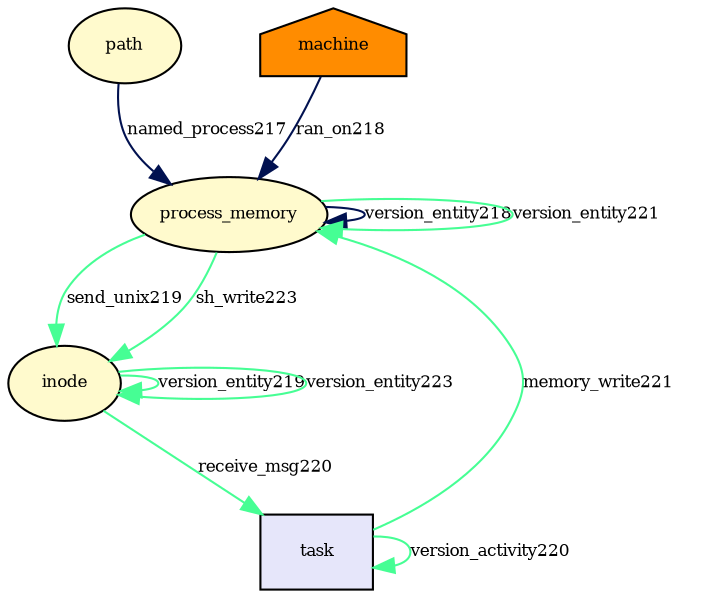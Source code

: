 digraph RGL__DirectedAdjacencyGraph {path[fontsize = 8,label = "path",shape = ellipse, fillcolor="#fffacd", style = filled]

process_memory[fontsize = 8,label = "process_memory",shape = ellipse, fillcolor="#fffacd", style = filled]

path -> process_memory[fontsize = 8,label = "named_process217", color="#011150"]

process_memory -> process_memory[fontsize = 8,label = "version_entity218", color="#011150"]

machine[fontsize = 8,label = "machine",shape = house, fillcolor="#ff8c00", style = filled]

machine -> process_memory[fontsize = 8,label = "ran_on218", color="#011150"]

inode[fontsize = 8,label = "inode",shape = ellipse, fillcolor="#fffacd", style = filled]

inode -> inode[fontsize = 8,label = "version_entity219", color="#46fe94"]

process_memory -> inode[fontsize = 8,label = "send_unix219", color="#46fe94"]

task[fontsize = 8,label = "task",shape = rectangle, fillcolor="#e6e6fa", style = filled]

task -> task[fontsize = 8,label = "version_activity220", color="#46fe94"]

inode -> task[fontsize = 8,label = "receive_msg220", color="#46fe94"]

process_memory -> process_memory[fontsize = 8,label = "version_entity221", color="#46fe94"]

task -> process_memory[fontsize = 8,label = "memory_write221", color="#46fe94"]

inode -> inode[fontsize = 8,label = "version_entity223", color="#46fe94"]

process_memory -> inode[fontsize = 8,label = "sh_write223", color="#46fe94"]

}